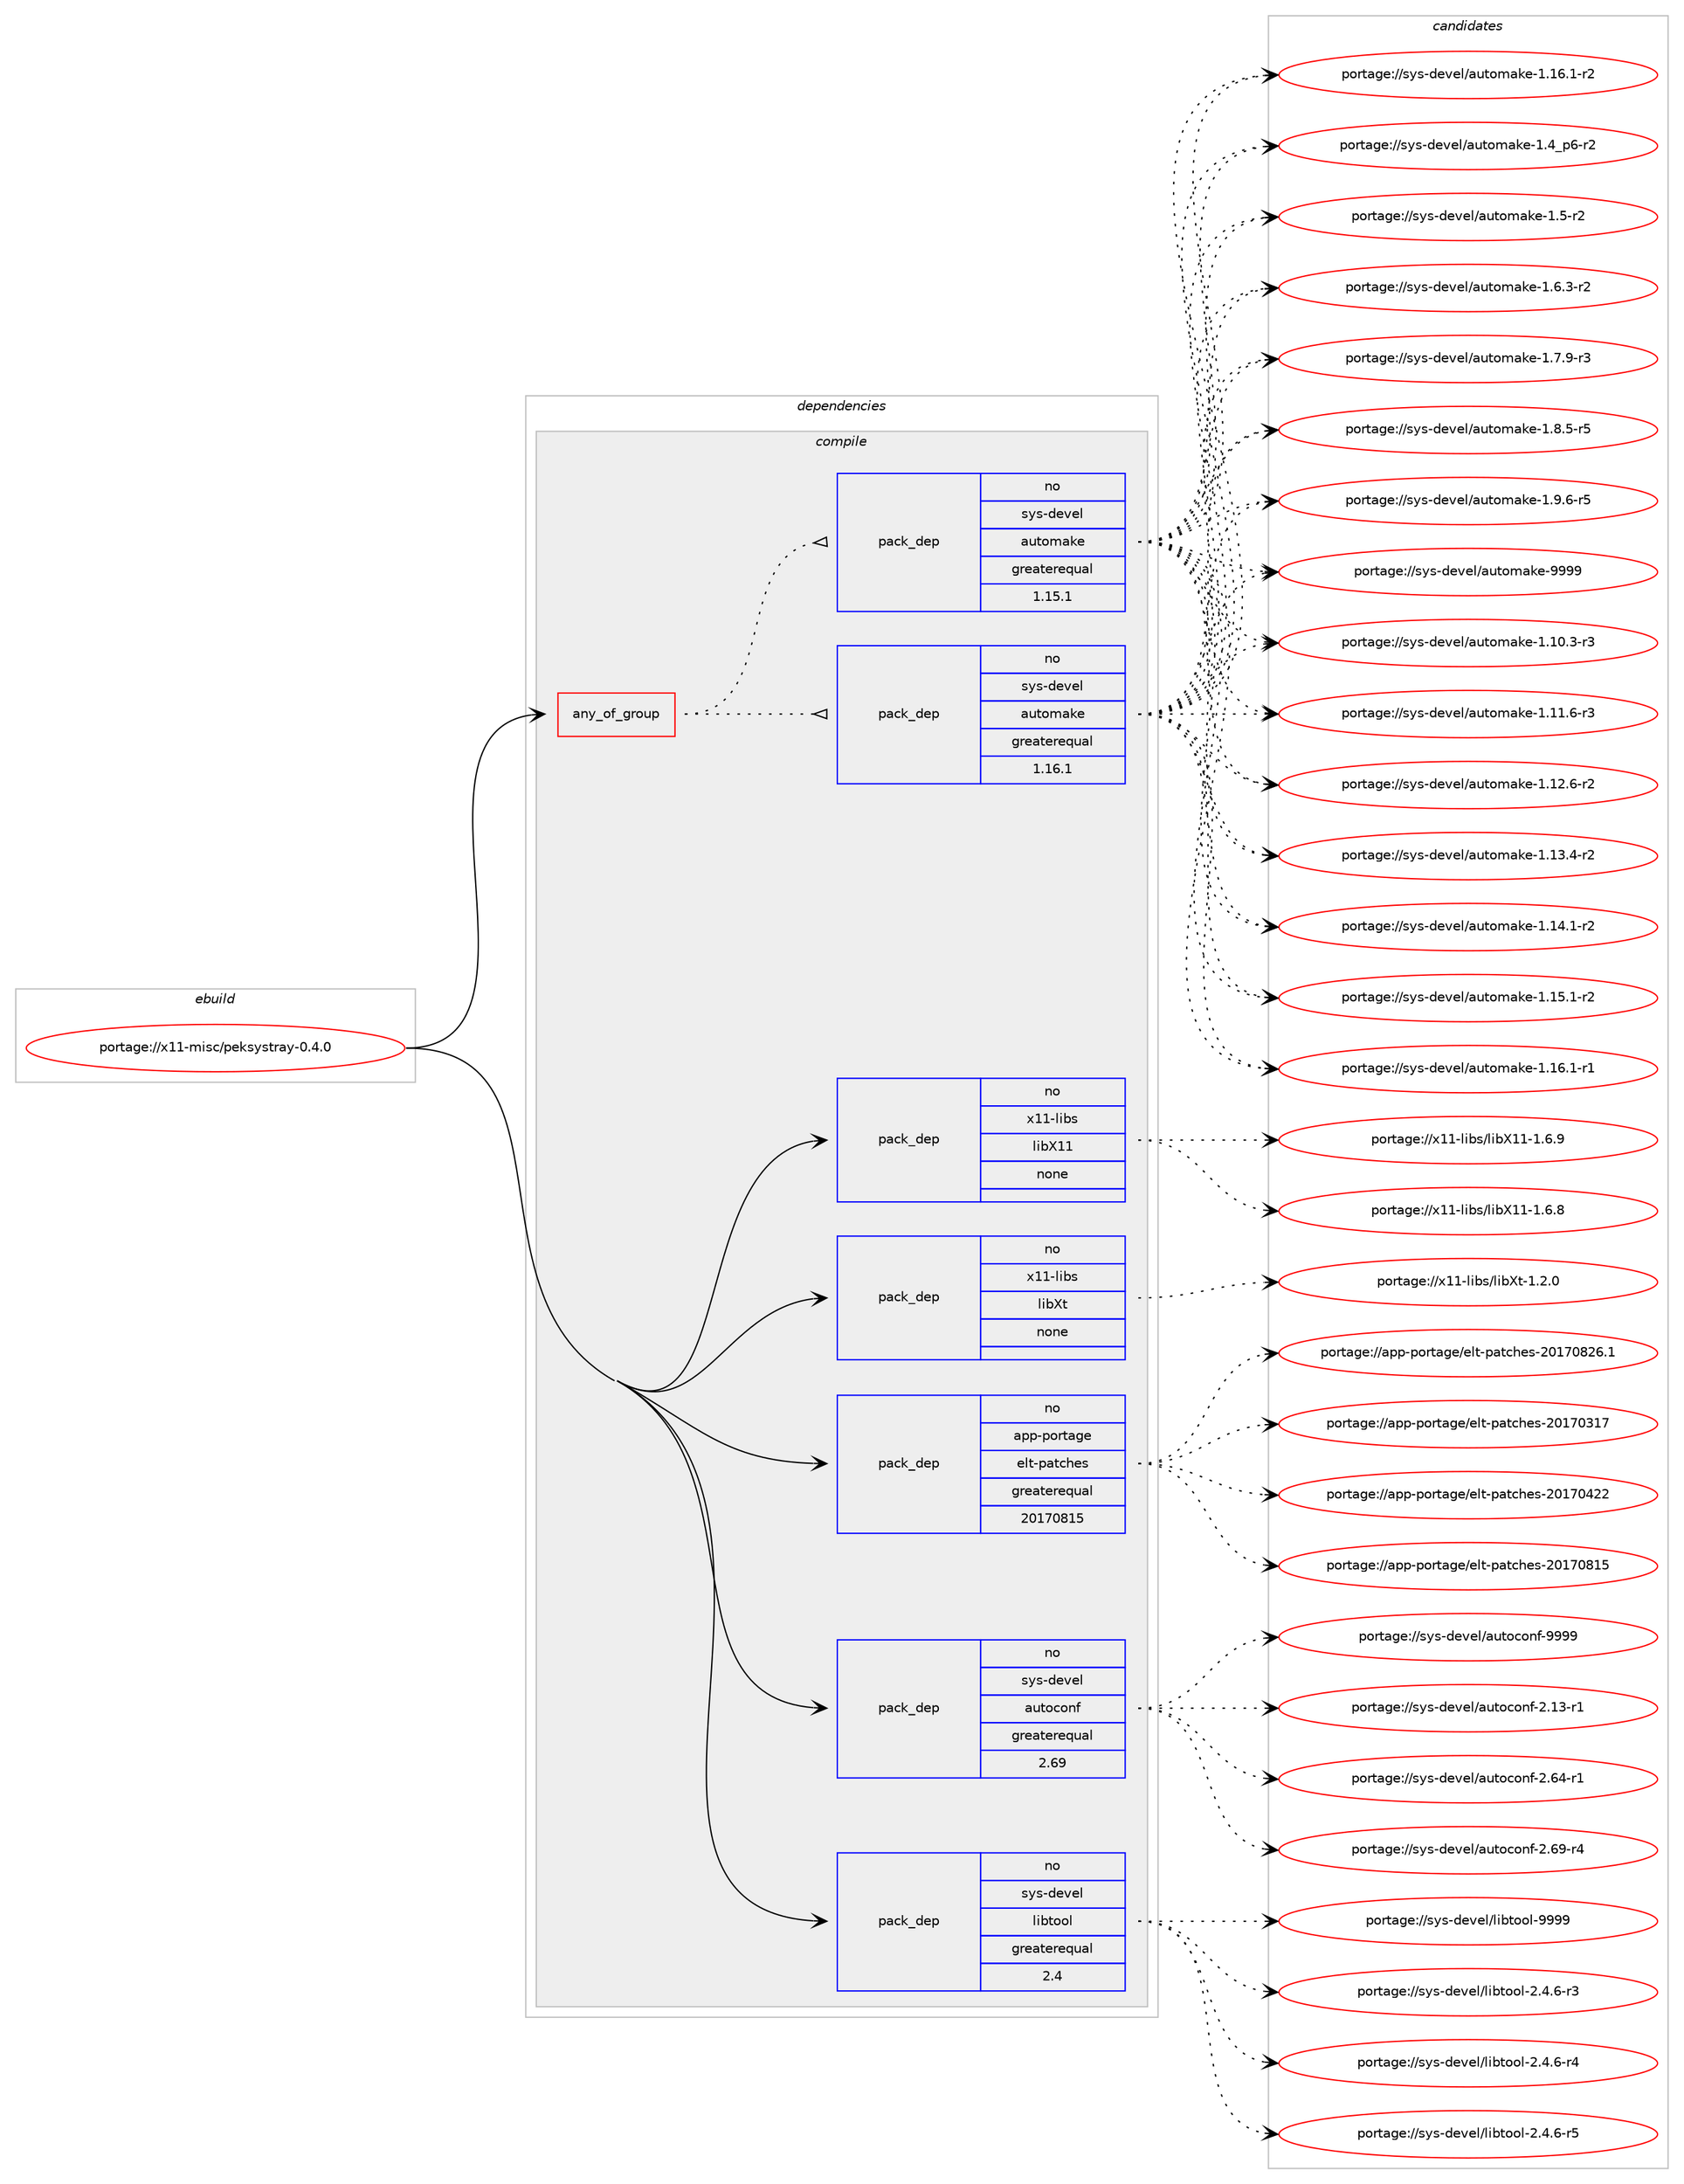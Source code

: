 digraph prolog {

# *************
# Graph options
# *************

newrank=true;
concentrate=true;
compound=true;
graph [rankdir=LR,fontname=Helvetica,fontsize=10,ranksep=1.5];#, ranksep=2.5, nodesep=0.2];
edge  [arrowhead=vee];
node  [fontname=Helvetica,fontsize=10];

# **********
# The ebuild
# **********

subgraph cluster_leftcol {
color=gray;
rank=same;
label=<<i>ebuild</i>>;
id [label="portage://x11-misc/peksystray-0.4.0", color=red, width=4, href="../x11-misc/peksystray-0.4.0.svg"];
}

# ****************
# The dependencies
# ****************

subgraph cluster_midcol {
color=gray;
label=<<i>dependencies</i>>;
subgraph cluster_compile {
fillcolor="#eeeeee";
style=filled;
label=<<i>compile</i>>;
subgraph any7886 {
dependency453493 [label=<<TABLE BORDER="0" CELLBORDER="1" CELLSPACING="0" CELLPADDING="4"><TR><TD CELLPADDING="10">any_of_group</TD></TR></TABLE>>, shape=none, color=red];subgraph pack336861 {
dependency453494 [label=<<TABLE BORDER="0" CELLBORDER="1" CELLSPACING="0" CELLPADDING="4" WIDTH="220"><TR><TD ROWSPAN="6" CELLPADDING="30">pack_dep</TD></TR><TR><TD WIDTH="110">no</TD></TR><TR><TD>sys-devel</TD></TR><TR><TD>automake</TD></TR><TR><TD>greaterequal</TD></TR><TR><TD>1.16.1</TD></TR></TABLE>>, shape=none, color=blue];
}
dependency453493:e -> dependency453494:w [weight=20,style="dotted",arrowhead="oinv"];
subgraph pack336862 {
dependency453495 [label=<<TABLE BORDER="0" CELLBORDER="1" CELLSPACING="0" CELLPADDING="4" WIDTH="220"><TR><TD ROWSPAN="6" CELLPADDING="30">pack_dep</TD></TR><TR><TD WIDTH="110">no</TD></TR><TR><TD>sys-devel</TD></TR><TR><TD>automake</TD></TR><TR><TD>greaterequal</TD></TR><TR><TD>1.15.1</TD></TR></TABLE>>, shape=none, color=blue];
}
dependency453493:e -> dependency453495:w [weight=20,style="dotted",arrowhead="oinv"];
}
id:e -> dependency453493:w [weight=20,style="solid",arrowhead="vee"];
subgraph pack336863 {
dependency453496 [label=<<TABLE BORDER="0" CELLBORDER="1" CELLSPACING="0" CELLPADDING="4" WIDTH="220"><TR><TD ROWSPAN="6" CELLPADDING="30">pack_dep</TD></TR><TR><TD WIDTH="110">no</TD></TR><TR><TD>app-portage</TD></TR><TR><TD>elt-patches</TD></TR><TR><TD>greaterequal</TD></TR><TR><TD>20170815</TD></TR></TABLE>>, shape=none, color=blue];
}
id:e -> dependency453496:w [weight=20,style="solid",arrowhead="vee"];
subgraph pack336864 {
dependency453497 [label=<<TABLE BORDER="0" CELLBORDER="1" CELLSPACING="0" CELLPADDING="4" WIDTH="220"><TR><TD ROWSPAN="6" CELLPADDING="30">pack_dep</TD></TR><TR><TD WIDTH="110">no</TD></TR><TR><TD>sys-devel</TD></TR><TR><TD>autoconf</TD></TR><TR><TD>greaterequal</TD></TR><TR><TD>2.69</TD></TR></TABLE>>, shape=none, color=blue];
}
id:e -> dependency453497:w [weight=20,style="solid",arrowhead="vee"];
subgraph pack336865 {
dependency453498 [label=<<TABLE BORDER="0" CELLBORDER="1" CELLSPACING="0" CELLPADDING="4" WIDTH="220"><TR><TD ROWSPAN="6" CELLPADDING="30">pack_dep</TD></TR><TR><TD WIDTH="110">no</TD></TR><TR><TD>sys-devel</TD></TR><TR><TD>libtool</TD></TR><TR><TD>greaterequal</TD></TR><TR><TD>2.4</TD></TR></TABLE>>, shape=none, color=blue];
}
id:e -> dependency453498:w [weight=20,style="solid",arrowhead="vee"];
subgraph pack336866 {
dependency453499 [label=<<TABLE BORDER="0" CELLBORDER="1" CELLSPACING="0" CELLPADDING="4" WIDTH="220"><TR><TD ROWSPAN="6" CELLPADDING="30">pack_dep</TD></TR><TR><TD WIDTH="110">no</TD></TR><TR><TD>x11-libs</TD></TR><TR><TD>libX11</TD></TR><TR><TD>none</TD></TR><TR><TD></TD></TR></TABLE>>, shape=none, color=blue];
}
id:e -> dependency453499:w [weight=20,style="solid",arrowhead="vee"];
subgraph pack336867 {
dependency453500 [label=<<TABLE BORDER="0" CELLBORDER="1" CELLSPACING="0" CELLPADDING="4" WIDTH="220"><TR><TD ROWSPAN="6" CELLPADDING="30">pack_dep</TD></TR><TR><TD WIDTH="110">no</TD></TR><TR><TD>x11-libs</TD></TR><TR><TD>libXt</TD></TR><TR><TD>none</TD></TR><TR><TD></TD></TR></TABLE>>, shape=none, color=blue];
}
id:e -> dependency453500:w [weight=20,style="solid",arrowhead="vee"];
}
subgraph cluster_compileandrun {
fillcolor="#eeeeee";
style=filled;
label=<<i>compile and run</i>>;
}
subgraph cluster_run {
fillcolor="#eeeeee";
style=filled;
label=<<i>run</i>>;
}
}

# **************
# The candidates
# **************

subgraph cluster_choices {
rank=same;
color=gray;
label=<<i>candidates</i>>;

subgraph choice336861 {
color=black;
nodesep=1;
choiceportage11512111545100101118101108479711711611110997107101454946494846514511451 [label="portage://sys-devel/automake-1.10.3-r3", color=red, width=4,href="../sys-devel/automake-1.10.3-r3.svg"];
choiceportage11512111545100101118101108479711711611110997107101454946494946544511451 [label="portage://sys-devel/automake-1.11.6-r3", color=red, width=4,href="../sys-devel/automake-1.11.6-r3.svg"];
choiceportage11512111545100101118101108479711711611110997107101454946495046544511450 [label="portage://sys-devel/automake-1.12.6-r2", color=red, width=4,href="../sys-devel/automake-1.12.6-r2.svg"];
choiceportage11512111545100101118101108479711711611110997107101454946495146524511450 [label="portage://sys-devel/automake-1.13.4-r2", color=red, width=4,href="../sys-devel/automake-1.13.4-r2.svg"];
choiceportage11512111545100101118101108479711711611110997107101454946495246494511450 [label="portage://sys-devel/automake-1.14.1-r2", color=red, width=4,href="../sys-devel/automake-1.14.1-r2.svg"];
choiceportage11512111545100101118101108479711711611110997107101454946495346494511450 [label="portage://sys-devel/automake-1.15.1-r2", color=red, width=4,href="../sys-devel/automake-1.15.1-r2.svg"];
choiceportage11512111545100101118101108479711711611110997107101454946495446494511449 [label="portage://sys-devel/automake-1.16.1-r1", color=red, width=4,href="../sys-devel/automake-1.16.1-r1.svg"];
choiceportage11512111545100101118101108479711711611110997107101454946495446494511450 [label="portage://sys-devel/automake-1.16.1-r2", color=red, width=4,href="../sys-devel/automake-1.16.1-r2.svg"];
choiceportage115121115451001011181011084797117116111109971071014549465295112544511450 [label="portage://sys-devel/automake-1.4_p6-r2", color=red, width=4,href="../sys-devel/automake-1.4_p6-r2.svg"];
choiceportage11512111545100101118101108479711711611110997107101454946534511450 [label="portage://sys-devel/automake-1.5-r2", color=red, width=4,href="../sys-devel/automake-1.5-r2.svg"];
choiceportage115121115451001011181011084797117116111109971071014549465446514511450 [label="portage://sys-devel/automake-1.6.3-r2", color=red, width=4,href="../sys-devel/automake-1.6.3-r2.svg"];
choiceportage115121115451001011181011084797117116111109971071014549465546574511451 [label="portage://sys-devel/automake-1.7.9-r3", color=red, width=4,href="../sys-devel/automake-1.7.9-r3.svg"];
choiceportage115121115451001011181011084797117116111109971071014549465646534511453 [label="portage://sys-devel/automake-1.8.5-r5", color=red, width=4,href="../sys-devel/automake-1.8.5-r5.svg"];
choiceportage115121115451001011181011084797117116111109971071014549465746544511453 [label="portage://sys-devel/automake-1.9.6-r5", color=red, width=4,href="../sys-devel/automake-1.9.6-r5.svg"];
choiceportage115121115451001011181011084797117116111109971071014557575757 [label="portage://sys-devel/automake-9999", color=red, width=4,href="../sys-devel/automake-9999.svg"];
dependency453494:e -> choiceportage11512111545100101118101108479711711611110997107101454946494846514511451:w [style=dotted,weight="100"];
dependency453494:e -> choiceportage11512111545100101118101108479711711611110997107101454946494946544511451:w [style=dotted,weight="100"];
dependency453494:e -> choiceportage11512111545100101118101108479711711611110997107101454946495046544511450:w [style=dotted,weight="100"];
dependency453494:e -> choiceportage11512111545100101118101108479711711611110997107101454946495146524511450:w [style=dotted,weight="100"];
dependency453494:e -> choiceportage11512111545100101118101108479711711611110997107101454946495246494511450:w [style=dotted,weight="100"];
dependency453494:e -> choiceportage11512111545100101118101108479711711611110997107101454946495346494511450:w [style=dotted,weight="100"];
dependency453494:e -> choiceportage11512111545100101118101108479711711611110997107101454946495446494511449:w [style=dotted,weight="100"];
dependency453494:e -> choiceportage11512111545100101118101108479711711611110997107101454946495446494511450:w [style=dotted,weight="100"];
dependency453494:e -> choiceportage115121115451001011181011084797117116111109971071014549465295112544511450:w [style=dotted,weight="100"];
dependency453494:e -> choiceportage11512111545100101118101108479711711611110997107101454946534511450:w [style=dotted,weight="100"];
dependency453494:e -> choiceportage115121115451001011181011084797117116111109971071014549465446514511450:w [style=dotted,weight="100"];
dependency453494:e -> choiceportage115121115451001011181011084797117116111109971071014549465546574511451:w [style=dotted,weight="100"];
dependency453494:e -> choiceportage115121115451001011181011084797117116111109971071014549465646534511453:w [style=dotted,weight="100"];
dependency453494:e -> choiceportage115121115451001011181011084797117116111109971071014549465746544511453:w [style=dotted,weight="100"];
dependency453494:e -> choiceportage115121115451001011181011084797117116111109971071014557575757:w [style=dotted,weight="100"];
}
subgraph choice336862 {
color=black;
nodesep=1;
choiceportage11512111545100101118101108479711711611110997107101454946494846514511451 [label="portage://sys-devel/automake-1.10.3-r3", color=red, width=4,href="../sys-devel/automake-1.10.3-r3.svg"];
choiceportage11512111545100101118101108479711711611110997107101454946494946544511451 [label="portage://sys-devel/automake-1.11.6-r3", color=red, width=4,href="../sys-devel/automake-1.11.6-r3.svg"];
choiceportage11512111545100101118101108479711711611110997107101454946495046544511450 [label="portage://sys-devel/automake-1.12.6-r2", color=red, width=4,href="../sys-devel/automake-1.12.6-r2.svg"];
choiceportage11512111545100101118101108479711711611110997107101454946495146524511450 [label="portage://sys-devel/automake-1.13.4-r2", color=red, width=4,href="../sys-devel/automake-1.13.4-r2.svg"];
choiceportage11512111545100101118101108479711711611110997107101454946495246494511450 [label="portage://sys-devel/automake-1.14.1-r2", color=red, width=4,href="../sys-devel/automake-1.14.1-r2.svg"];
choiceportage11512111545100101118101108479711711611110997107101454946495346494511450 [label="portage://sys-devel/automake-1.15.1-r2", color=red, width=4,href="../sys-devel/automake-1.15.1-r2.svg"];
choiceportage11512111545100101118101108479711711611110997107101454946495446494511449 [label="portage://sys-devel/automake-1.16.1-r1", color=red, width=4,href="../sys-devel/automake-1.16.1-r1.svg"];
choiceportage11512111545100101118101108479711711611110997107101454946495446494511450 [label="portage://sys-devel/automake-1.16.1-r2", color=red, width=4,href="../sys-devel/automake-1.16.1-r2.svg"];
choiceportage115121115451001011181011084797117116111109971071014549465295112544511450 [label="portage://sys-devel/automake-1.4_p6-r2", color=red, width=4,href="../sys-devel/automake-1.4_p6-r2.svg"];
choiceportage11512111545100101118101108479711711611110997107101454946534511450 [label="portage://sys-devel/automake-1.5-r2", color=red, width=4,href="../sys-devel/automake-1.5-r2.svg"];
choiceportage115121115451001011181011084797117116111109971071014549465446514511450 [label="portage://sys-devel/automake-1.6.3-r2", color=red, width=4,href="../sys-devel/automake-1.6.3-r2.svg"];
choiceportage115121115451001011181011084797117116111109971071014549465546574511451 [label="portage://sys-devel/automake-1.7.9-r3", color=red, width=4,href="../sys-devel/automake-1.7.9-r3.svg"];
choiceportage115121115451001011181011084797117116111109971071014549465646534511453 [label="portage://sys-devel/automake-1.8.5-r5", color=red, width=4,href="../sys-devel/automake-1.8.5-r5.svg"];
choiceportage115121115451001011181011084797117116111109971071014549465746544511453 [label="portage://sys-devel/automake-1.9.6-r5", color=red, width=4,href="../sys-devel/automake-1.9.6-r5.svg"];
choiceportage115121115451001011181011084797117116111109971071014557575757 [label="portage://sys-devel/automake-9999", color=red, width=4,href="../sys-devel/automake-9999.svg"];
dependency453495:e -> choiceportage11512111545100101118101108479711711611110997107101454946494846514511451:w [style=dotted,weight="100"];
dependency453495:e -> choiceportage11512111545100101118101108479711711611110997107101454946494946544511451:w [style=dotted,weight="100"];
dependency453495:e -> choiceportage11512111545100101118101108479711711611110997107101454946495046544511450:w [style=dotted,weight="100"];
dependency453495:e -> choiceportage11512111545100101118101108479711711611110997107101454946495146524511450:w [style=dotted,weight="100"];
dependency453495:e -> choiceportage11512111545100101118101108479711711611110997107101454946495246494511450:w [style=dotted,weight="100"];
dependency453495:e -> choiceportage11512111545100101118101108479711711611110997107101454946495346494511450:w [style=dotted,weight="100"];
dependency453495:e -> choiceportage11512111545100101118101108479711711611110997107101454946495446494511449:w [style=dotted,weight="100"];
dependency453495:e -> choiceportage11512111545100101118101108479711711611110997107101454946495446494511450:w [style=dotted,weight="100"];
dependency453495:e -> choiceportage115121115451001011181011084797117116111109971071014549465295112544511450:w [style=dotted,weight="100"];
dependency453495:e -> choiceportage11512111545100101118101108479711711611110997107101454946534511450:w [style=dotted,weight="100"];
dependency453495:e -> choiceportage115121115451001011181011084797117116111109971071014549465446514511450:w [style=dotted,weight="100"];
dependency453495:e -> choiceportage115121115451001011181011084797117116111109971071014549465546574511451:w [style=dotted,weight="100"];
dependency453495:e -> choiceportage115121115451001011181011084797117116111109971071014549465646534511453:w [style=dotted,weight="100"];
dependency453495:e -> choiceportage115121115451001011181011084797117116111109971071014549465746544511453:w [style=dotted,weight="100"];
dependency453495:e -> choiceportage115121115451001011181011084797117116111109971071014557575757:w [style=dotted,weight="100"];
}
subgraph choice336863 {
color=black;
nodesep=1;
choiceportage97112112451121111141169710310147101108116451129711699104101115455048495548514955 [label="portage://app-portage/elt-patches-20170317", color=red, width=4,href="../app-portage/elt-patches-20170317.svg"];
choiceportage97112112451121111141169710310147101108116451129711699104101115455048495548525050 [label="portage://app-portage/elt-patches-20170422", color=red, width=4,href="../app-portage/elt-patches-20170422.svg"];
choiceportage97112112451121111141169710310147101108116451129711699104101115455048495548564953 [label="portage://app-portage/elt-patches-20170815", color=red, width=4,href="../app-portage/elt-patches-20170815.svg"];
choiceportage971121124511211111411697103101471011081164511297116991041011154550484955485650544649 [label="portage://app-portage/elt-patches-20170826.1", color=red, width=4,href="../app-portage/elt-patches-20170826.1.svg"];
dependency453496:e -> choiceportage97112112451121111141169710310147101108116451129711699104101115455048495548514955:w [style=dotted,weight="100"];
dependency453496:e -> choiceportage97112112451121111141169710310147101108116451129711699104101115455048495548525050:w [style=dotted,weight="100"];
dependency453496:e -> choiceportage97112112451121111141169710310147101108116451129711699104101115455048495548564953:w [style=dotted,weight="100"];
dependency453496:e -> choiceportage971121124511211111411697103101471011081164511297116991041011154550484955485650544649:w [style=dotted,weight="100"];
}
subgraph choice336864 {
color=black;
nodesep=1;
choiceportage1151211154510010111810110847971171161119911111010245504649514511449 [label="portage://sys-devel/autoconf-2.13-r1", color=red, width=4,href="../sys-devel/autoconf-2.13-r1.svg"];
choiceportage1151211154510010111810110847971171161119911111010245504654524511449 [label="portage://sys-devel/autoconf-2.64-r1", color=red, width=4,href="../sys-devel/autoconf-2.64-r1.svg"];
choiceportage1151211154510010111810110847971171161119911111010245504654574511452 [label="portage://sys-devel/autoconf-2.69-r4", color=red, width=4,href="../sys-devel/autoconf-2.69-r4.svg"];
choiceportage115121115451001011181011084797117116111991111101024557575757 [label="portage://sys-devel/autoconf-9999", color=red, width=4,href="../sys-devel/autoconf-9999.svg"];
dependency453497:e -> choiceportage1151211154510010111810110847971171161119911111010245504649514511449:w [style=dotted,weight="100"];
dependency453497:e -> choiceportage1151211154510010111810110847971171161119911111010245504654524511449:w [style=dotted,weight="100"];
dependency453497:e -> choiceportage1151211154510010111810110847971171161119911111010245504654574511452:w [style=dotted,weight="100"];
dependency453497:e -> choiceportage115121115451001011181011084797117116111991111101024557575757:w [style=dotted,weight="100"];
}
subgraph choice336865 {
color=black;
nodesep=1;
choiceportage1151211154510010111810110847108105981161111111084550465246544511451 [label="portage://sys-devel/libtool-2.4.6-r3", color=red, width=4,href="../sys-devel/libtool-2.4.6-r3.svg"];
choiceportage1151211154510010111810110847108105981161111111084550465246544511452 [label="portage://sys-devel/libtool-2.4.6-r4", color=red, width=4,href="../sys-devel/libtool-2.4.6-r4.svg"];
choiceportage1151211154510010111810110847108105981161111111084550465246544511453 [label="portage://sys-devel/libtool-2.4.6-r5", color=red, width=4,href="../sys-devel/libtool-2.4.6-r5.svg"];
choiceportage1151211154510010111810110847108105981161111111084557575757 [label="portage://sys-devel/libtool-9999", color=red, width=4,href="../sys-devel/libtool-9999.svg"];
dependency453498:e -> choiceportage1151211154510010111810110847108105981161111111084550465246544511451:w [style=dotted,weight="100"];
dependency453498:e -> choiceportage1151211154510010111810110847108105981161111111084550465246544511452:w [style=dotted,weight="100"];
dependency453498:e -> choiceportage1151211154510010111810110847108105981161111111084550465246544511453:w [style=dotted,weight="100"];
dependency453498:e -> choiceportage1151211154510010111810110847108105981161111111084557575757:w [style=dotted,weight="100"];
}
subgraph choice336866 {
color=black;
nodesep=1;
choiceportage120494945108105981154710810598884949454946544656 [label="portage://x11-libs/libX11-1.6.8", color=red, width=4,href="../x11-libs/libX11-1.6.8.svg"];
choiceportage120494945108105981154710810598884949454946544657 [label="portage://x11-libs/libX11-1.6.9", color=red, width=4,href="../x11-libs/libX11-1.6.9.svg"];
dependency453499:e -> choiceportage120494945108105981154710810598884949454946544656:w [style=dotted,weight="100"];
dependency453499:e -> choiceportage120494945108105981154710810598884949454946544657:w [style=dotted,weight="100"];
}
subgraph choice336867 {
color=black;
nodesep=1;
choiceportage12049494510810598115471081059888116454946504648 [label="portage://x11-libs/libXt-1.2.0", color=red, width=4,href="../x11-libs/libXt-1.2.0.svg"];
dependency453500:e -> choiceportage12049494510810598115471081059888116454946504648:w [style=dotted,weight="100"];
}
}

}
